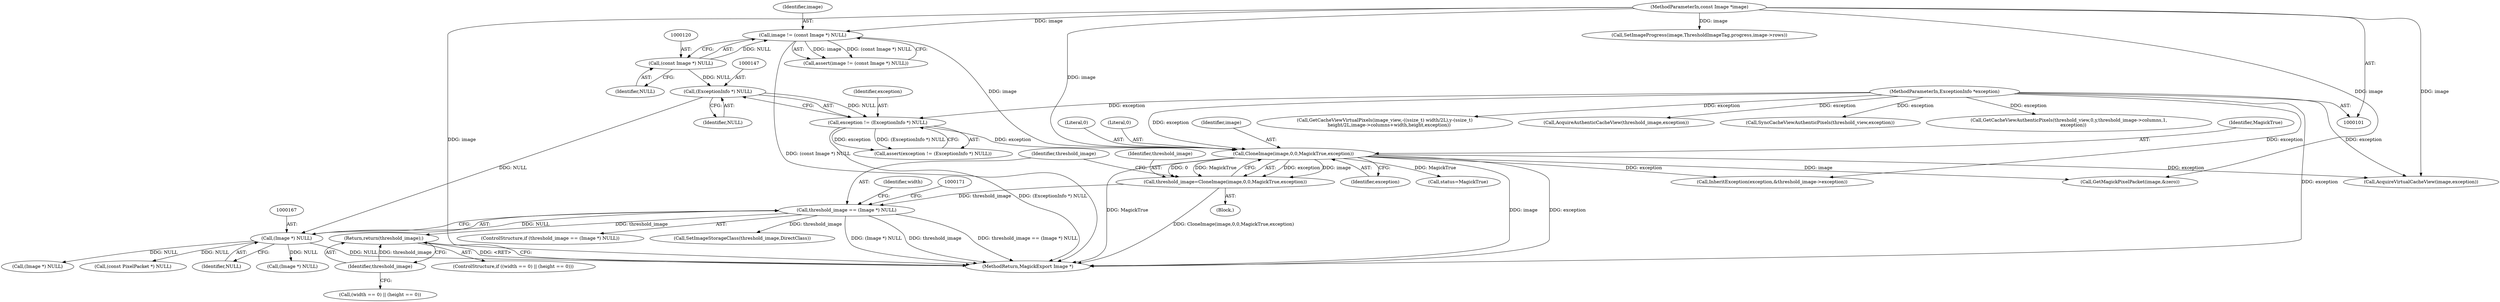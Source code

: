 digraph "0_ImageMagick6_35c7032723d85eee7318ff6c82f031fa2666b773@pointer" {
"1000181" [label="(Return,return(threshold_image);)"];
"1000182" [label="(Identifier,threshold_image)"];
"1000164" [label="(Call,threshold_image == (Image *) NULL)"];
"1000155" [label="(Call,threshold_image=CloneImage(image,0,0,MagickTrue,exception))"];
"1000157" [label="(Call,CloneImage(image,0,0,MagickTrue,exception))"];
"1000117" [label="(Call,image != (const Image *) NULL)"];
"1000102" [label="(MethodParameterIn,const Image *image)"];
"1000119" [label="(Call,(const Image *) NULL)"];
"1000144" [label="(Call,exception != (ExceptionInfo *) NULL)"];
"1000106" [label="(MethodParameterIn,ExceptionInfo *exception)"];
"1000146" [label="(Call,(ExceptionInfo *) NULL)"];
"1000166" [label="(Call,(Image *) NULL)"];
"1000145" [label="(Identifier,exception)"];
"1000173" [label="(ControlStructure,if ((width == 0) || (height == 0)))"];
"1000168" [label="(Identifier,NULL)"];
"1000117" [label="(Call,image != (const Image *) NULL)"];
"1000223" [label="(Call,AcquireVirtualCacheView(image,exception))"];
"1000159" [label="(Literal,0)"];
"1000102" [label="(MethodParameterIn,const Image *image)"];
"1000118" [label="(Identifier,image)"];
"1000143" [label="(Call,assert(exception != (ExceptionInfo *) NULL))"];
"1000155" [label="(Call,threshold_image=CloneImage(image,0,0,MagickTrue,exception))"];
"1000201" [label="(Call,(Image *) NULL)"];
"1000210" [label="(Call,GetMagickPixelPacket(image,&zero))"];
"1000156" [label="(Identifier,threshold_image)"];
"1000174" [label="(Call,(width == 0) || (height == 0))"];
"1000106" [label="(MethodParameterIn,ExceptionInfo *exception)"];
"1000163" [label="(ControlStructure,if (threshold_image == (Image *) NULL))"];
"1000162" [label="(Identifier,exception)"];
"1000190" [label="(Call,InheritException(exception,&threshold_image->exception))"];
"1000262" [label="(Call,GetCacheViewVirtualPixels(image_view,-((ssize_t) width/2L),y-(ssize_t)\n      height/2L,image->columns+width,height,exception))"];
"1000121" [label="(Identifier,NULL)"];
"1000160" [label="(Literal,0)"];
"1000181" [label="(Return,return(threshold_image);)"];
"1000176" [label="(Identifier,width)"];
"1000165" [label="(Identifier,threshold_image)"];
"1000166" [label="(Call,(Image *) NULL)"];
"1000158" [label="(Identifier,image)"];
"1000861" [label="(Call,SetImageProgress(image,ThresholdImageTag,progress,image->rows))"];
"1000185" [label="(Call,SetImageStorageClass(threshold_image,DirectClass))"];
"1000299" [label="(Call,(const PixelPacket *) NULL)"];
"1000157" [label="(Call,CloneImage(image,0,0,MagickTrue,exception))"];
"1000893" [label="(MethodReturn,MagickExport Image *)"];
"1000170" [label="(Call,(Image *) NULL)"];
"1000144" [label="(Call,exception != (ExceptionInfo *) NULL)"];
"1000228" [label="(Call,AcquireAuthenticCacheView(threshold_image,exception))"];
"1000164" [label="(Call,threshold_image == (Image *) NULL)"];
"1000837" [label="(Call,SyncCacheViewAuthenticPixels(threshold_view,exception))"];
"1000119" [label="(Call,(const Image *) NULL)"];
"1000286" [label="(Call,GetCacheViewAuthenticPixels(threshold_view,0,y,threshold_image->columns,1,\n      exception))"];
"1000146" [label="(Call,(ExceptionInfo *) NULL)"];
"1000116" [label="(Call,assert(image != (const Image *) NULL))"];
"1000107" [label="(Block,)"];
"1000161" [label="(Identifier,MagickTrue)"];
"1000148" [label="(Identifier,NULL)"];
"1000204" [label="(Call,status=MagickTrue)"];
"1000182" [label="(Identifier,threshold_image)"];
"1000181" -> "1000173"  [label="AST: "];
"1000181" -> "1000182"  [label="CFG: "];
"1000182" -> "1000181"  [label="AST: "];
"1000893" -> "1000181"  [label="CFG: "];
"1000181" -> "1000893"  [label="DDG: <RET>"];
"1000182" -> "1000181"  [label="DDG: threshold_image"];
"1000164" -> "1000181"  [label="DDG: threshold_image"];
"1000182" -> "1000174"  [label="CFG: "];
"1000164" -> "1000163"  [label="AST: "];
"1000164" -> "1000166"  [label="CFG: "];
"1000165" -> "1000164"  [label="AST: "];
"1000166" -> "1000164"  [label="AST: "];
"1000171" -> "1000164"  [label="CFG: "];
"1000176" -> "1000164"  [label="CFG: "];
"1000164" -> "1000893"  [label="DDG: threshold_image == (Image *) NULL"];
"1000164" -> "1000893"  [label="DDG: (Image *) NULL"];
"1000164" -> "1000893"  [label="DDG: threshold_image"];
"1000155" -> "1000164"  [label="DDG: threshold_image"];
"1000166" -> "1000164"  [label="DDG: NULL"];
"1000164" -> "1000185"  [label="DDG: threshold_image"];
"1000155" -> "1000107"  [label="AST: "];
"1000155" -> "1000157"  [label="CFG: "];
"1000156" -> "1000155"  [label="AST: "];
"1000157" -> "1000155"  [label="AST: "];
"1000165" -> "1000155"  [label="CFG: "];
"1000155" -> "1000893"  [label="DDG: CloneImage(image,0,0,MagickTrue,exception)"];
"1000157" -> "1000155"  [label="DDG: exception"];
"1000157" -> "1000155"  [label="DDG: image"];
"1000157" -> "1000155"  [label="DDG: 0"];
"1000157" -> "1000155"  [label="DDG: MagickTrue"];
"1000157" -> "1000162"  [label="CFG: "];
"1000158" -> "1000157"  [label="AST: "];
"1000159" -> "1000157"  [label="AST: "];
"1000160" -> "1000157"  [label="AST: "];
"1000161" -> "1000157"  [label="AST: "];
"1000162" -> "1000157"  [label="AST: "];
"1000157" -> "1000893"  [label="DDG: image"];
"1000157" -> "1000893"  [label="DDG: exception"];
"1000157" -> "1000893"  [label="DDG: MagickTrue"];
"1000117" -> "1000157"  [label="DDG: image"];
"1000102" -> "1000157"  [label="DDG: image"];
"1000144" -> "1000157"  [label="DDG: exception"];
"1000106" -> "1000157"  [label="DDG: exception"];
"1000157" -> "1000190"  [label="DDG: exception"];
"1000157" -> "1000204"  [label="DDG: MagickTrue"];
"1000157" -> "1000210"  [label="DDG: image"];
"1000157" -> "1000223"  [label="DDG: exception"];
"1000117" -> "1000116"  [label="AST: "];
"1000117" -> "1000119"  [label="CFG: "];
"1000118" -> "1000117"  [label="AST: "];
"1000119" -> "1000117"  [label="AST: "];
"1000116" -> "1000117"  [label="CFG: "];
"1000117" -> "1000893"  [label="DDG: (const Image *) NULL"];
"1000117" -> "1000116"  [label="DDG: image"];
"1000117" -> "1000116"  [label="DDG: (const Image *) NULL"];
"1000102" -> "1000117"  [label="DDG: image"];
"1000119" -> "1000117"  [label="DDG: NULL"];
"1000102" -> "1000101"  [label="AST: "];
"1000102" -> "1000893"  [label="DDG: image"];
"1000102" -> "1000210"  [label="DDG: image"];
"1000102" -> "1000223"  [label="DDG: image"];
"1000102" -> "1000861"  [label="DDG: image"];
"1000119" -> "1000121"  [label="CFG: "];
"1000120" -> "1000119"  [label="AST: "];
"1000121" -> "1000119"  [label="AST: "];
"1000119" -> "1000146"  [label="DDG: NULL"];
"1000144" -> "1000143"  [label="AST: "];
"1000144" -> "1000146"  [label="CFG: "];
"1000145" -> "1000144"  [label="AST: "];
"1000146" -> "1000144"  [label="AST: "];
"1000143" -> "1000144"  [label="CFG: "];
"1000144" -> "1000893"  [label="DDG: (ExceptionInfo *) NULL"];
"1000144" -> "1000143"  [label="DDG: exception"];
"1000144" -> "1000143"  [label="DDG: (ExceptionInfo *) NULL"];
"1000106" -> "1000144"  [label="DDG: exception"];
"1000146" -> "1000144"  [label="DDG: NULL"];
"1000106" -> "1000101"  [label="AST: "];
"1000106" -> "1000893"  [label="DDG: exception"];
"1000106" -> "1000190"  [label="DDG: exception"];
"1000106" -> "1000223"  [label="DDG: exception"];
"1000106" -> "1000228"  [label="DDG: exception"];
"1000106" -> "1000262"  [label="DDG: exception"];
"1000106" -> "1000286"  [label="DDG: exception"];
"1000106" -> "1000837"  [label="DDG: exception"];
"1000146" -> "1000148"  [label="CFG: "];
"1000147" -> "1000146"  [label="AST: "];
"1000148" -> "1000146"  [label="AST: "];
"1000146" -> "1000166"  [label="DDG: NULL"];
"1000166" -> "1000168"  [label="CFG: "];
"1000167" -> "1000166"  [label="AST: "];
"1000168" -> "1000166"  [label="AST: "];
"1000166" -> "1000893"  [label="DDG: NULL"];
"1000166" -> "1000170"  [label="DDG: NULL"];
"1000166" -> "1000201"  [label="DDG: NULL"];
"1000166" -> "1000299"  [label="DDG: NULL"];
}
